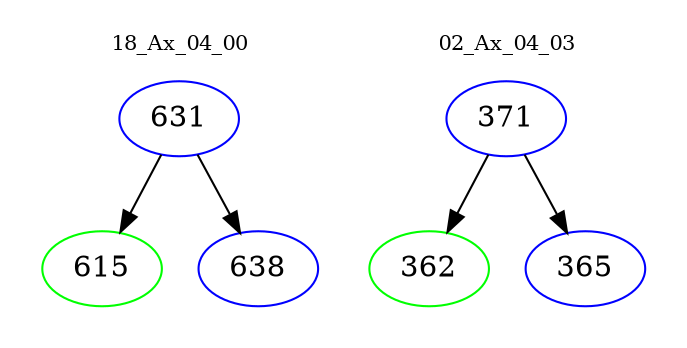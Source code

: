 digraph{
subgraph cluster_0 {
color = white
label = "18_Ax_04_00";
fontsize=10;
T0_631 [label="631", color="blue"]
T0_631 -> T0_615 [color="black"]
T0_615 [label="615", color="green"]
T0_631 -> T0_638 [color="black"]
T0_638 [label="638", color="blue"]
}
subgraph cluster_1 {
color = white
label = "02_Ax_04_03";
fontsize=10;
T1_371 [label="371", color="blue"]
T1_371 -> T1_362 [color="black"]
T1_362 [label="362", color="green"]
T1_371 -> T1_365 [color="black"]
T1_365 [label="365", color="blue"]
}
}
